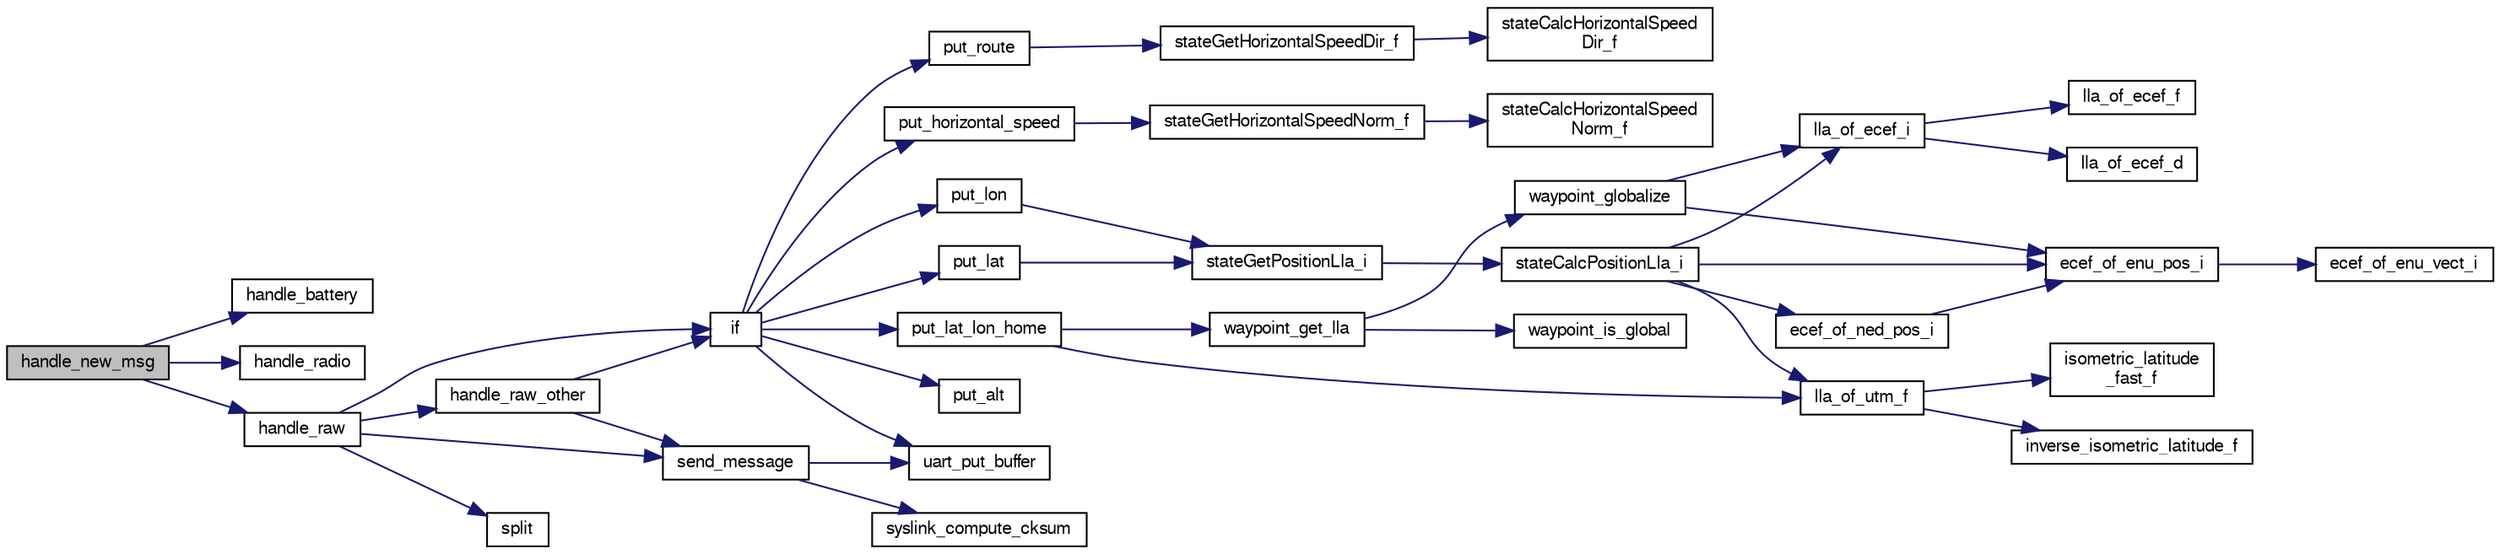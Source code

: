 digraph "handle_new_msg"
{
  edge [fontname="FreeSans",fontsize="10",labelfontname="FreeSans",labelfontsize="10"];
  node [fontname="FreeSans",fontsize="10",shape=record];
  rankdir="LR";
  Node1 [label="handle_new_msg",height=0.2,width=0.4,color="black", fillcolor="grey75", style="filled", fontcolor="black"];
  Node1 -> Node2 [color="midnightblue",fontsize="10",style="solid",fontname="FreeSans"];
  Node2 [label="handle_battery",height=0.2,width=0.4,color="black", fillcolor="white", style="filled",URL="$syslink__dl_8c.html#a5c78def63998fc914185e7e10213eb86",tooltip="Handle battery message. "];
  Node1 -> Node3 [color="midnightblue",fontsize="10",style="solid",fontname="FreeSans"];
  Node3 [label="handle_radio",height=0.2,width=0.4,color="black", fillcolor="white", style="filled",URL="$syslink__dl_8c.html#a1b6a129ceaf5c9cf3096d2fb3e91a3c2"];
  Node1 -> Node4 [color="midnightblue",fontsize="10",style="solid",fontname="FreeSans"];
  Node4 [label="handle_raw",height=0.2,width=0.4,color="black", fillcolor="white", style="filled",URL="$syslink__dl_8c.html#a9a5fcd9b15a63e5311c8ff49c6f95bb8",tooltip="Handle raw datalink. "];
  Node4 -> Node5 [color="midnightblue",fontsize="10",style="solid",fontname="FreeSans"];
  Node5 [label="if",height=0.2,width=0.4,color="black", fillcolor="white", style="filled",URL="$e__identification__fr_8c.html#a92cffae21318c1d983c63f3afa2a8d87"];
  Node5 -> Node6 [color="midnightblue",fontsize="10",style="solid",fontname="FreeSans"];
  Node6 [label="put_lat",height=0.2,width=0.4,color="black", fillcolor="white", style="filled",URL="$e__identification__fr_8c.html#abe4d49e345383266eb45de2d01dc9998"];
  Node6 -> Node7 [color="midnightblue",fontsize="10",style="solid",fontname="FreeSans"];
  Node7 [label="stateGetPositionLla_i",height=0.2,width=0.4,color="black", fillcolor="white", style="filled",URL="$group__state__position.html#ga99473409b740a26c0e2b9a5bd8e9defb",tooltip="Get position in LLA coordinates (int). "];
  Node7 -> Node8 [color="midnightblue",fontsize="10",style="solid",fontname="FreeSans"];
  Node8 [label="stateCalcPositionLla_i",height=0.2,width=0.4,color="black", fillcolor="white", style="filled",URL="$group__state__position.html#gad0fedf046f198eace06305e56fc7a0f8",tooltip="Calculate LLA (int) from any other available representation. "];
  Node8 -> Node9 [color="midnightblue",fontsize="10",style="solid",fontname="FreeSans"];
  Node9 [label="lla_of_ecef_i",height=0.2,width=0.4,color="black", fillcolor="white", style="filled",URL="$group__math__geodetic__int.html#gaea47a32071c2427f895fcb1df32c4e23",tooltip="Convert a ECEF to LLA. "];
  Node9 -> Node10 [color="midnightblue",fontsize="10",style="solid",fontname="FreeSans"];
  Node10 [label="lla_of_ecef_f",height=0.2,width=0.4,color="black", fillcolor="white", style="filled",URL="$pprz__geodetic__float_8c.html#adecd186d51b41b09f0cad928c0d2f68e"];
  Node9 -> Node11 [color="midnightblue",fontsize="10",style="solid",fontname="FreeSans"];
  Node11 [label="lla_of_ecef_d",height=0.2,width=0.4,color="black", fillcolor="white", style="filled",URL="$group__math__geodetic__double.html#ga9d3464ccabcd97db9fb4e1c7d25dfe16"];
  Node8 -> Node12 [color="midnightblue",fontsize="10",style="solid",fontname="FreeSans"];
  Node12 [label="lla_of_utm_f",height=0.2,width=0.4,color="black", fillcolor="white", style="filled",URL="$pprz__geodetic__float_8c.html#a30c2e47ec9a898079c04e8b08496b455"];
  Node12 -> Node13 [color="midnightblue",fontsize="10",style="solid",fontname="FreeSans"];
  Node13 [label="inverse_isometric_latitude_f",height=0.2,width=0.4,color="black", fillcolor="white", style="filled",URL="$pprz__geodetic__float_8c.html#a28b6e05c87f50f1e5290e36407095fb6"];
  Node12 -> Node14 [color="midnightblue",fontsize="10",style="solid",fontname="FreeSans"];
  Node14 [label="isometric_latitude\l_fast_f",height=0.2,width=0.4,color="black", fillcolor="white", style="filled",URL="$pprz__geodetic__float_8c.html#a21ea1b369f7d4abd984fb89c488dde24"];
  Node8 -> Node15 [color="midnightblue",fontsize="10",style="solid",fontname="FreeSans"];
  Node15 [label="ecef_of_ned_pos_i",height=0.2,width=0.4,color="black", fillcolor="white", style="filled",URL="$group__math__geodetic__int.html#gaf92579b72a2adb1aaac73fae89553fca",tooltip="Convert a local NED position to ECEF. "];
  Node15 -> Node16 [color="midnightblue",fontsize="10",style="solid",fontname="FreeSans"];
  Node16 [label="ecef_of_enu_pos_i",height=0.2,width=0.4,color="black", fillcolor="white", style="filled",URL="$group__math__geodetic__int.html#gaaeff7441301129ca712e828b9b4f474e",tooltip="Convert a local ENU position to ECEF. "];
  Node16 -> Node17 [color="midnightblue",fontsize="10",style="solid",fontname="FreeSans"];
  Node17 [label="ecef_of_enu_vect_i",height=0.2,width=0.4,color="black", fillcolor="white", style="filled",URL="$group__math__geodetic__int.html#gaabe6e63048c95afdffdd4a581dc5f2b8",tooltip="Rotate a vector from ENU to ECEF. "];
  Node8 -> Node16 [color="midnightblue",fontsize="10",style="solid",fontname="FreeSans"];
  Node5 -> Node18 [color="midnightblue",fontsize="10",style="solid",fontname="FreeSans"];
  Node18 [label="put_lon",height=0.2,width=0.4,color="black", fillcolor="white", style="filled",URL="$e__identification__fr_8c.html#a58d75f9f286ae788eb5a93131c69b9cf"];
  Node18 -> Node7 [color="midnightblue",fontsize="10",style="solid",fontname="FreeSans"];
  Node5 -> Node19 [color="midnightblue",fontsize="10",style="solid",fontname="FreeSans"];
  Node19 [label="put_alt",height=0.2,width=0.4,color="black", fillcolor="white", style="filled",URL="$e__identification__fr_8c.html#af46aee3f4ea5943261ce0a748645d5ab"];
  Node5 -> Node20 [color="midnightblue",fontsize="10",style="solid",fontname="FreeSans"];
  Node20 [label="put_lat_lon_home",height=0.2,width=0.4,color="black", fillcolor="white", style="filled",URL="$e__identification__fr_8c.html#ab86f66c5c2a551aabe930fff3a5120d3"];
  Node20 -> Node12 [color="midnightblue",fontsize="10",style="solid",fontname="FreeSans"];
  Node20 -> Node21 [color="midnightblue",fontsize="10",style="solid",fontname="FreeSans"];
  Node21 [label="waypoint_get_lla",height=0.2,width=0.4,color="black", fillcolor="white", style="filled",URL="$nav_2waypoints_8c.html#a2ed9112b04893275873729d03176f490",tooltip="Get LLA coordinates of waypoint. "];
  Node21 -> Node22 [color="midnightblue",fontsize="10",style="solid",fontname="FreeSans"];
  Node22 [label="waypoint_is_global",height=0.2,width=0.4,color="black", fillcolor="white", style="filled",URL="$nav_2waypoints_8c.html#a4f584367219ec09db0e1df24c85e7a1b"];
  Node21 -> Node23 [color="midnightblue",fontsize="10",style="solid",fontname="FreeSans"];
  Node23 [label="waypoint_globalize",height=0.2,width=0.4,color="black", fillcolor="white", style="filled",URL="$nav_2waypoints_8c.html#a10acece8582506367e9e9df3694bf31b",tooltip="update global LLA coordinates from its ENU coordinates "];
  Node23 -> Node16 [color="midnightblue",fontsize="10",style="solid",fontname="FreeSans"];
  Node23 -> Node9 [color="midnightblue",fontsize="10",style="solid",fontname="FreeSans"];
  Node5 -> Node24 [color="midnightblue",fontsize="10",style="solid",fontname="FreeSans"];
  Node24 [label="put_route",height=0.2,width=0.4,color="black", fillcolor="white", style="filled",URL="$e__identification__fr_8c.html#ad697ac22d1fafd997a6033c81aac40c9"];
  Node24 -> Node25 [color="midnightblue",fontsize="10",style="solid",fontname="FreeSans"];
  Node25 [label="stateGetHorizontalSpeedDir_f",height=0.2,width=0.4,color="black", fillcolor="white", style="filled",URL="$group__state__velocity.html#ga6f8b83126a235daea584aa9ce97f7fac",tooltip="Get dir of horizontal ground speed (float). "];
  Node25 -> Node26 [color="midnightblue",fontsize="10",style="solid",fontname="FreeSans"];
  Node26 [label="stateCalcHorizontalSpeed\lDir_f",height=0.2,width=0.4,color="black", fillcolor="white", style="filled",URL="$group__state__velocity.html#gad9b7b6ea39d5a4ee3e824f97204c4bb5"];
  Node5 -> Node27 [color="midnightblue",fontsize="10",style="solid",fontname="FreeSans"];
  Node27 [label="put_horizontal_speed",height=0.2,width=0.4,color="black", fillcolor="white", style="filled",URL="$e__identification__fr_8c.html#ad38b113b8c749a0ad70f3226ce4be6c8"];
  Node27 -> Node28 [color="midnightblue",fontsize="10",style="solid",fontname="FreeSans"];
  Node28 [label="stateGetHorizontalSpeedNorm_f",height=0.2,width=0.4,color="black", fillcolor="white", style="filled",URL="$group__state__velocity.html#ga1396b84069296dc0353f25281a472c08",tooltip="Get norm of horizontal ground speed (float). "];
  Node28 -> Node29 [color="midnightblue",fontsize="10",style="solid",fontname="FreeSans"];
  Node29 [label="stateCalcHorizontalSpeed\lNorm_f",height=0.2,width=0.4,color="black", fillcolor="white", style="filled",URL="$group__state__velocity.html#ga990849172b82f2e3bc1ab9da2395c9c4"];
  Node5 -> Node30 [color="midnightblue",fontsize="10",style="solid",fontname="FreeSans"];
  Node30 [label="uart_put_buffer",height=0.2,width=0.4,color="black", fillcolor="white", style="filled",URL="$chibios_2mcu__periph_2uart__arch_8c.html#aafe5af02ef8bf915fcd76d39896174a3",tooltip="Uart transmit buffer implementation. "];
  Node4 -> Node31 [color="midnightblue",fontsize="10",style="solid",fontname="FreeSans"];
  Node31 [label="split",height=0.2,width=0.4,color="black", fillcolor="white", style="filled",URL="$microrl_8c.html#a306bf791daa21526b303e834c34916b4"];
  Node4 -> Node32 [color="midnightblue",fontsize="10",style="solid",fontname="FreeSans"];
  Node32 [label="handle_raw_other",height=0.2,width=0.4,color="black", fillcolor="white", style="filled",URL="$syslink__dl_8c.html#aa429086c6c98ffa95fdb0381e67b1285",tooltip="Handle various raw messages. "];
  Node32 -> Node5 [color="midnightblue",fontsize="10",style="solid",fontname="FreeSans"];
  Node32 -> Node33 [color="midnightblue",fontsize="10",style="solid",fontname="FreeSans"];
  Node33 [label="send_message",height=0.2,width=0.4,color="black", fillcolor="white", style="filled",URL="$syslink__dl_8c.html#ad541734144cc860fa9ab400f9ffc2a05",tooltip="Send a syslink message. "];
  Node33 -> Node34 [color="midnightblue",fontsize="10",style="solid",fontname="FreeSans"];
  Node34 [label="syslink_compute_cksum",height=0.2,width=0.4,color="black", fillcolor="white", style="filled",URL="$syslink_8c.html#acb5b03f84db2a11b296e3f1afe5d5ed7",tooltip="Compute syslink checksum. "];
  Node33 -> Node30 [color="midnightblue",fontsize="10",style="solid",fontname="FreeSans"];
  Node4 -> Node33 [color="midnightblue",fontsize="10",style="solid",fontname="FreeSans"];
}
